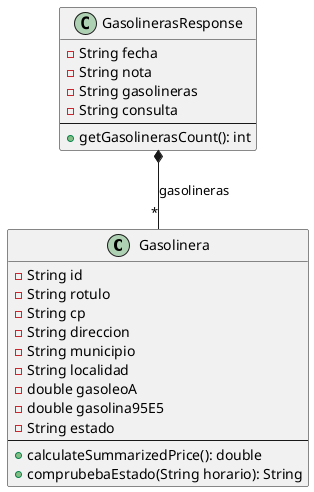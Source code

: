 @startuml

hide empty members

class Gasolinera {
    - String id
    - String rotulo
    - String cp
    - String direccion
    - String municipio
    - String localidad
    - double gasoleoA
    - double gasolina95E5
    - String estado
    --
    + calculateSummarizedPrice(): double
    + comprubebaEstado(String horario): String
}

class GasolinerasResponse {
    - String fecha
    - String nota
    - String gasolineras        
    - String consulta
    --
    + getGasolinerasCount(): int
}

GasolinerasResponse *-- "*" Gasolinera : gasolineras

@enduml